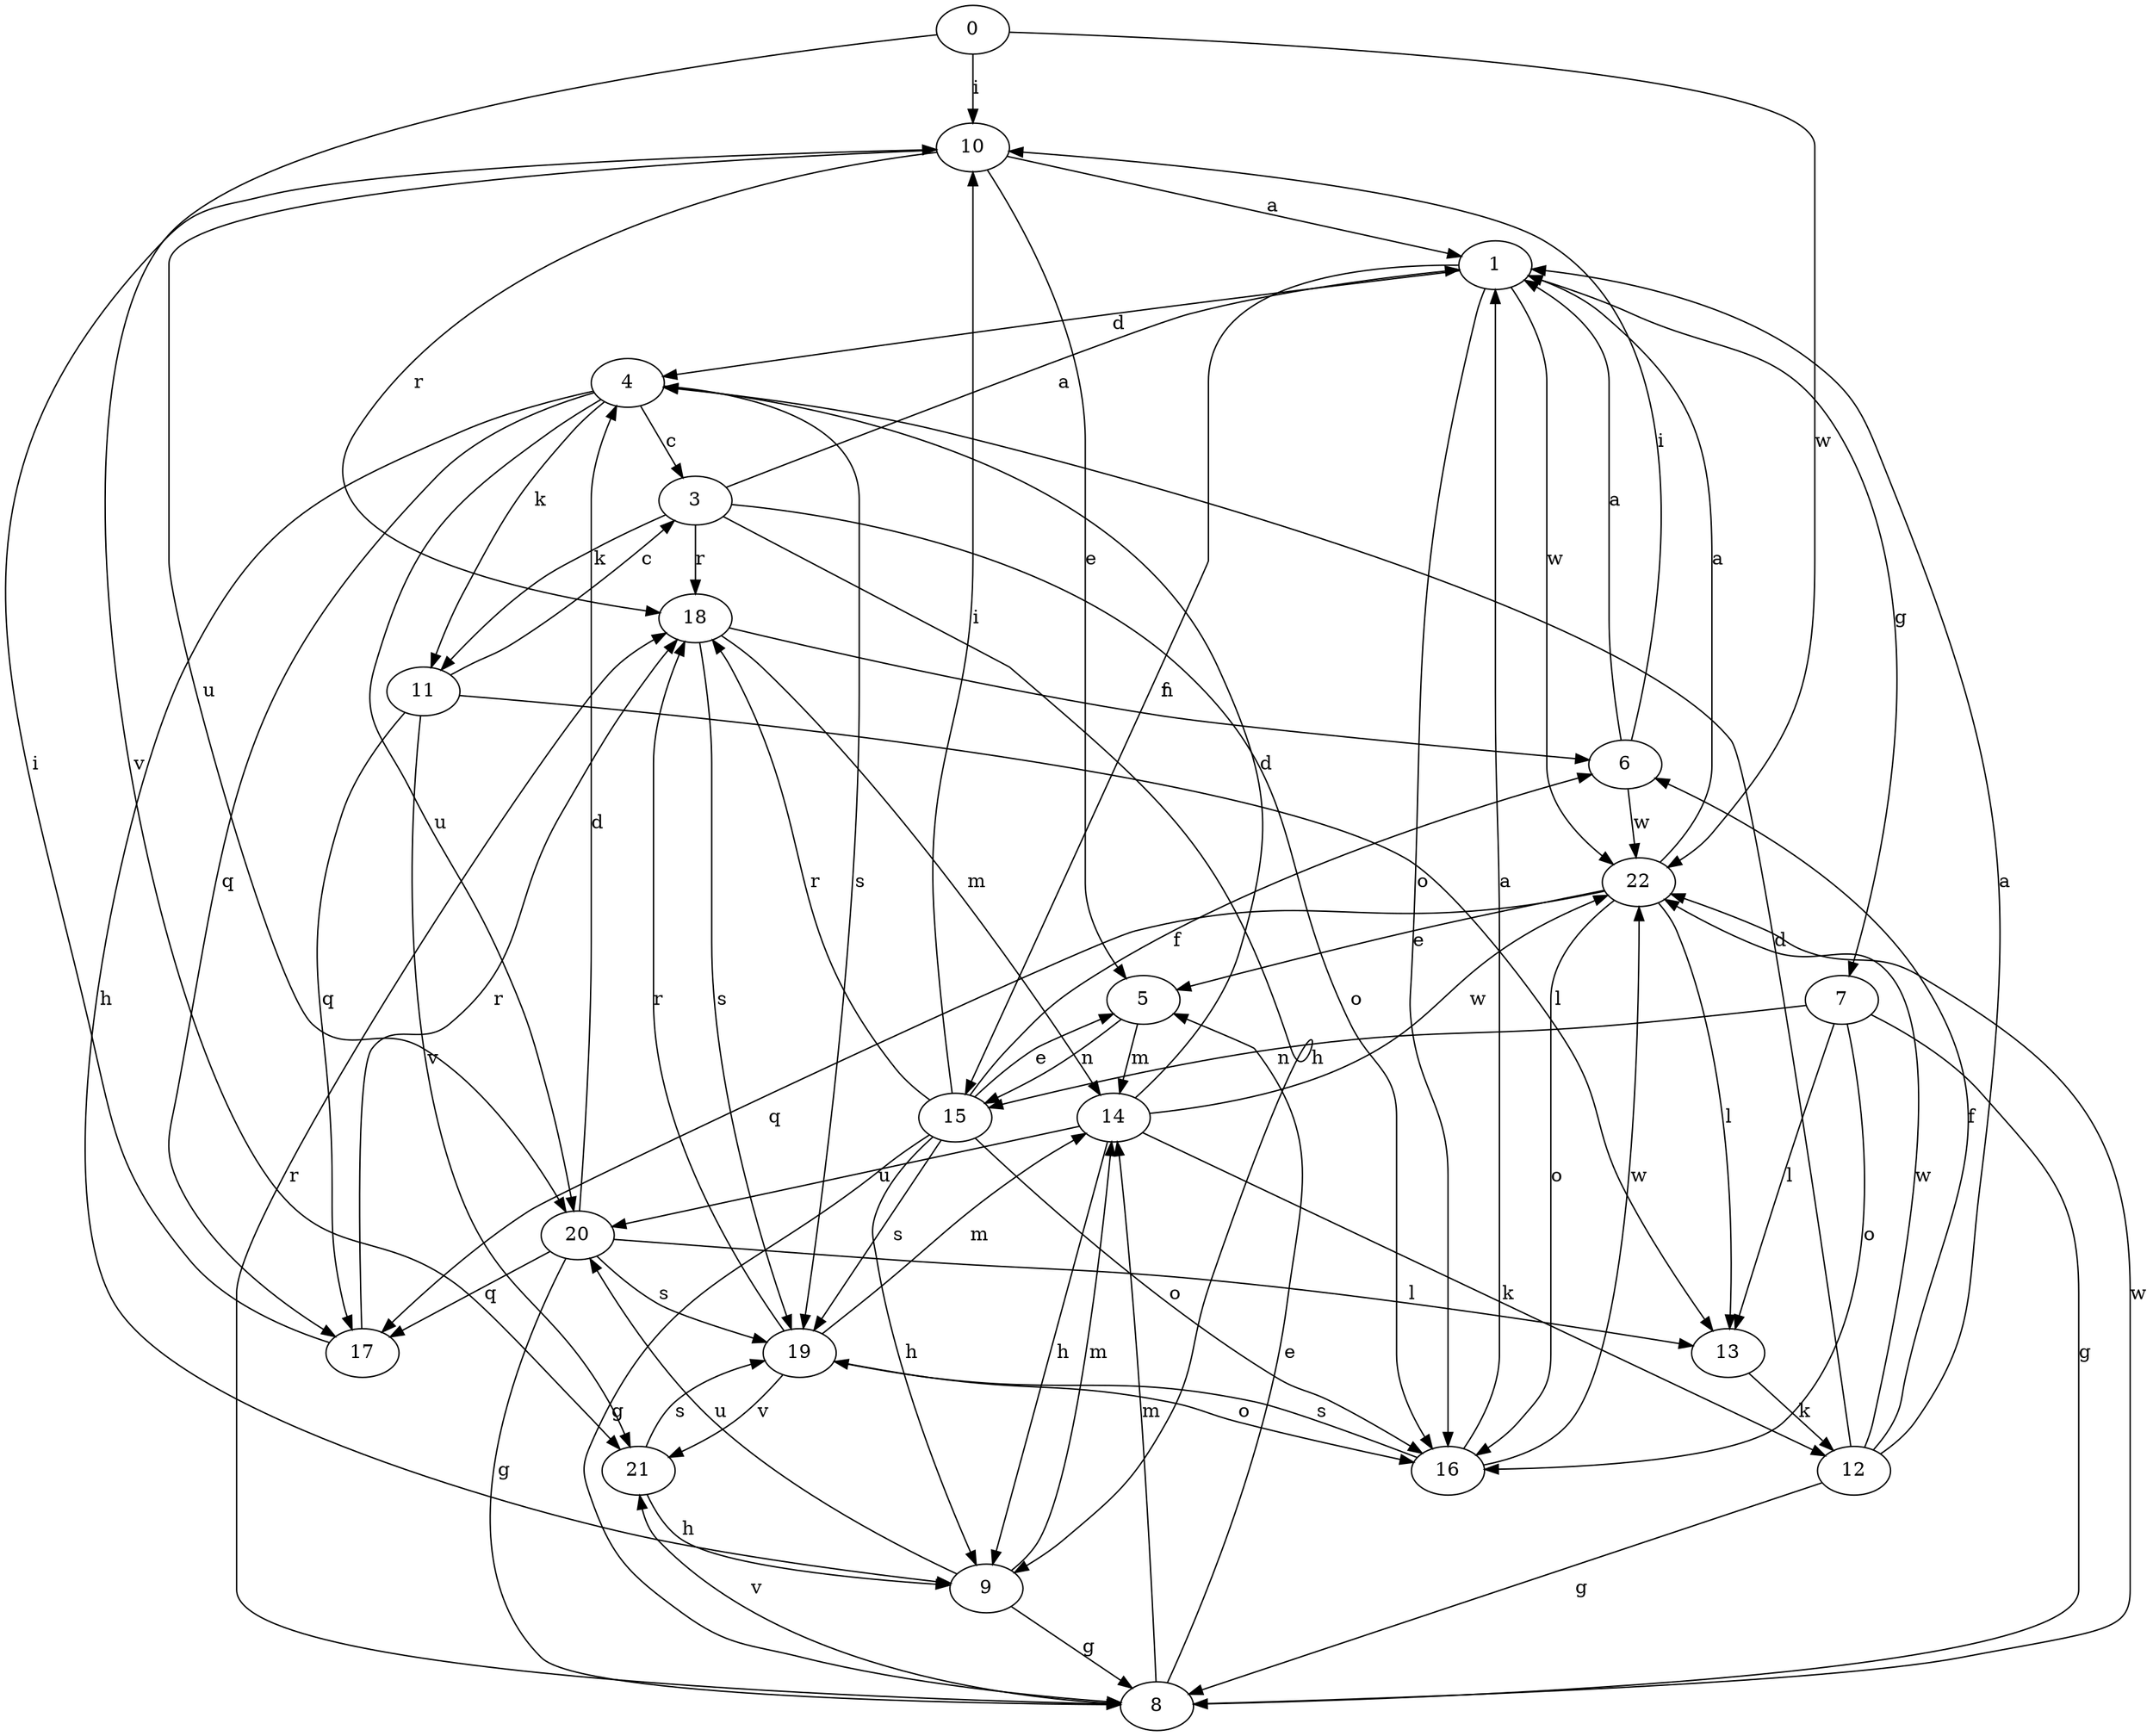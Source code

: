 strict digraph  {
0;
1;
3;
4;
5;
6;
7;
8;
9;
10;
11;
12;
13;
14;
15;
16;
17;
18;
19;
20;
21;
22;
0 -> 10  [label=i];
0 -> 21  [label=v];
0 -> 22  [label=w];
1 -> 4  [label=d];
1 -> 7  [label=g];
1 -> 15  [label=n];
1 -> 16  [label=o];
1 -> 22  [label=w];
3 -> 1  [label=a];
3 -> 9  [label=h];
3 -> 11  [label=k];
3 -> 16  [label=o];
3 -> 18  [label=r];
4 -> 3  [label=c];
4 -> 9  [label=h];
4 -> 11  [label=k];
4 -> 17  [label=q];
4 -> 19  [label=s];
4 -> 20  [label=u];
5 -> 14  [label=m];
5 -> 15  [label=n];
6 -> 1  [label=a];
6 -> 10  [label=i];
6 -> 22  [label=w];
7 -> 8  [label=g];
7 -> 13  [label=l];
7 -> 15  [label=n];
7 -> 16  [label=o];
8 -> 5  [label=e];
8 -> 14  [label=m];
8 -> 18  [label=r];
8 -> 21  [label=v];
8 -> 22  [label=w];
9 -> 8  [label=g];
9 -> 14  [label=m];
9 -> 20  [label=u];
10 -> 1  [label=a];
10 -> 5  [label=e];
10 -> 18  [label=r];
10 -> 20  [label=u];
11 -> 3  [label=c];
11 -> 13  [label=l];
11 -> 17  [label=q];
11 -> 21  [label=v];
12 -> 1  [label=a];
12 -> 4  [label=d];
12 -> 6  [label=f];
12 -> 8  [label=g];
12 -> 22  [label=w];
13 -> 12  [label=k];
14 -> 4  [label=d];
14 -> 9  [label=h];
14 -> 12  [label=k];
14 -> 20  [label=u];
14 -> 22  [label=w];
15 -> 5  [label=e];
15 -> 6  [label=f];
15 -> 8  [label=g];
15 -> 9  [label=h];
15 -> 10  [label=i];
15 -> 16  [label=o];
15 -> 18  [label=r];
15 -> 19  [label=s];
16 -> 1  [label=a];
16 -> 19  [label=s];
16 -> 22  [label=w];
17 -> 10  [label=i];
17 -> 18  [label=r];
18 -> 6  [label=f];
18 -> 14  [label=m];
18 -> 19  [label=s];
19 -> 14  [label=m];
19 -> 16  [label=o];
19 -> 18  [label=r];
19 -> 21  [label=v];
20 -> 4  [label=d];
20 -> 8  [label=g];
20 -> 13  [label=l];
20 -> 17  [label=q];
20 -> 19  [label=s];
21 -> 9  [label=h];
21 -> 19  [label=s];
22 -> 1  [label=a];
22 -> 5  [label=e];
22 -> 13  [label=l];
22 -> 16  [label=o];
22 -> 17  [label=q];
}
